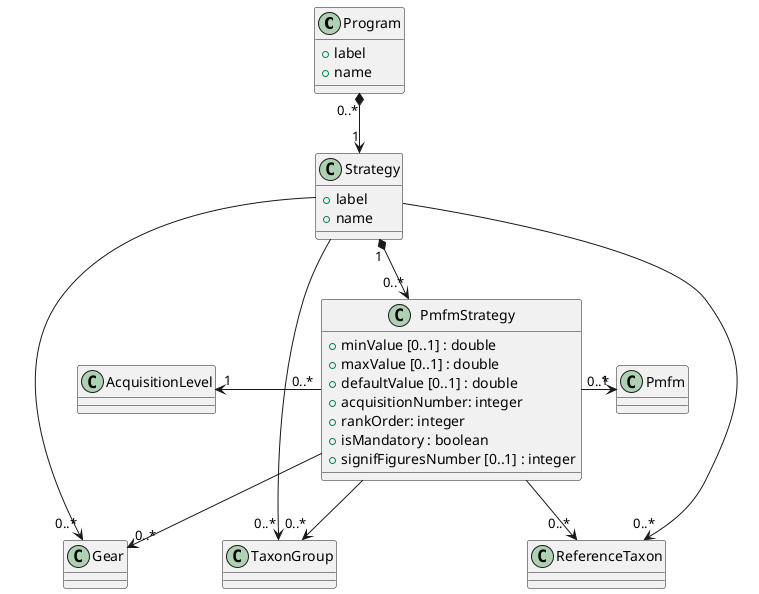@startuml

class Program {
 +label
 +name
}

Program "0..*" *-down-> "1" Strategy

class Strategy {
 +label
 +name
}

Strategy  --> "0..*" TaxonGroup
Strategy  --> "0..*" ReferenceTaxon
Strategy  --> "0..*" Gear


class PmfmStrategy {
  +minValue [0..1] : double
  +maxValue [0..1] : double
  +defaultValue [0..1] : double
  +acquisitionNumber: integer
  +rankOrder: integer
  +isMandatory : boolean
  +signifFiguresNumber [0..1] : integer
}


Strategy "1" *--> "0..*" PmfmStrategy
PmfmStrategy "0..*" -right-> "1" Pmfm
PmfmStrategy "0..*" -left-> "1" AcquisitionLevel

PmfmStrategy  --> "0..*" TaxonGroup
PmfmStrategy  --> "0..*" ReferenceTaxon
PmfmStrategy  --> "0..*" Gear

@enduml

